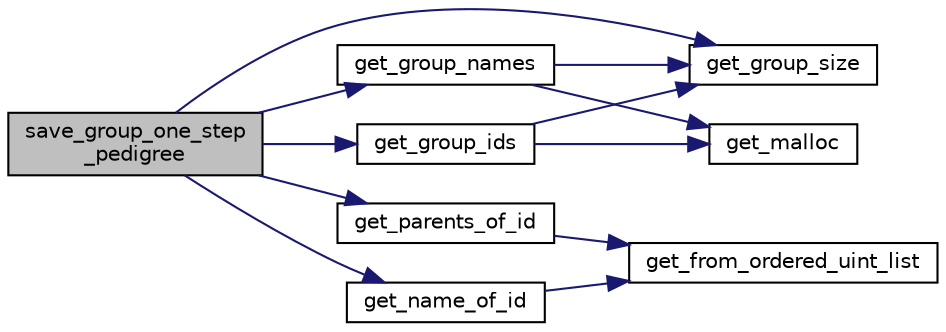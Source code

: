 digraph "save_group_one_step_pedigree"
{
 // LATEX_PDF_SIZE
  edge [fontname="Helvetica",fontsize="10",labelfontname="Helvetica",labelfontsize="10"];
  node [fontname="Helvetica",fontsize="10",shape=record];
  rankdir="LR";
  Node1 [label="save_group_one_step\l_pedigree",height=0.2,width=0.4,color="black", fillcolor="grey75", style="filled", fontcolor="black",tooltip="Print the parents of each genotype in a group to a file."];
  Node1 -> Node2 [color="midnightblue",fontsize="10",style="solid",fontname="Helvetica"];
  Node2 [label="get_group_ids",height=0.2,width=0.4,color="black", fillcolor="white", style="filled",URL="$group__getters.html#gac32d82b3a249f254656a3dd56fcb2a4d",tooltip="Gets the ids of each member of the group."];
  Node2 -> Node3 [color="midnightblue",fontsize="10",style="solid",fontname="Helvetica"];
  Node3 [label="get_group_size",height=0.2,width=0.4,color="black", fillcolor="white", style="filled",URL="$group__getters.html#gad6d2b66296cd80f5bfe303e06de7935c",tooltip="Function to count the number of genotypes that currently belong to the specified group."];
  Node2 -> Node4 [color="midnightblue",fontsize="10",style="solid",fontname="Helvetica"];
  Node4 [label="get_malloc",height=0.2,width=0.4,color="black", fillcolor="white", style="filled",URL="$group__supporters.html#ga08d9e7703e6779d2122baa4309fca0ab",tooltip="Replace calls to malloc direct with this function, which errors and exits with status 2 if memory all..."];
  Node1 -> Node5 [color="midnightblue",fontsize="10",style="solid",fontname="Helvetica"];
  Node5 [label="get_group_names",height=0.2,width=0.4,color="black", fillcolor="white", style="filled",URL="$group__getters.html#gac68da3207f10c75563ffd90f93924d68",tooltip="Gets a shallow copy of the names of each member of the group."];
  Node5 -> Node3 [color="midnightblue",fontsize="10",style="solid",fontname="Helvetica"];
  Node5 -> Node4 [color="midnightblue",fontsize="10",style="solid",fontname="Helvetica"];
  Node1 -> Node3 [color="midnightblue",fontsize="10",style="solid",fontname="Helvetica"];
  Node1 -> Node6 [color="midnightblue",fontsize="10",style="solid",fontname="Helvetica"];
  Node6 [label="get_name_of_id",height=0.2,width=0.4,color="black", fillcolor="white", style="filled",URL="$group__getters.html#ga6796dadab6ccc822dd82999961cfa9e5",tooltip="Returns the name of the genotype with a given id."];
  Node6 -> Node7 [color="midnightblue",fontsize="10",style="solid",fontname="Helvetica"];
  Node7 [label="get_from_ordered_uint_list",height=0.2,width=0.4,color="black", fillcolor="white", style="filled",URL="$group__supporters.html#gaa6943b0633c1744bacad62ab2bf68ebd",tooltip="Returns the located index in an array of integers where the integer is target."];
  Node1 -> Node8 [color="midnightblue",fontsize="10",style="solid",fontname="Helvetica"];
  Node8 [label="get_parents_of_id",height=0.2,width=0.4,color="black", fillcolor="white", style="filled",URL="$group__getters.html#ga229c9de94875ea41a23723d337f5f92f",tooltip="Saves the ids of the parents of a genotype with a particular id to the output array output."];
  Node8 -> Node7 [color="midnightblue",fontsize="10",style="solid",fontname="Helvetica"];
}
